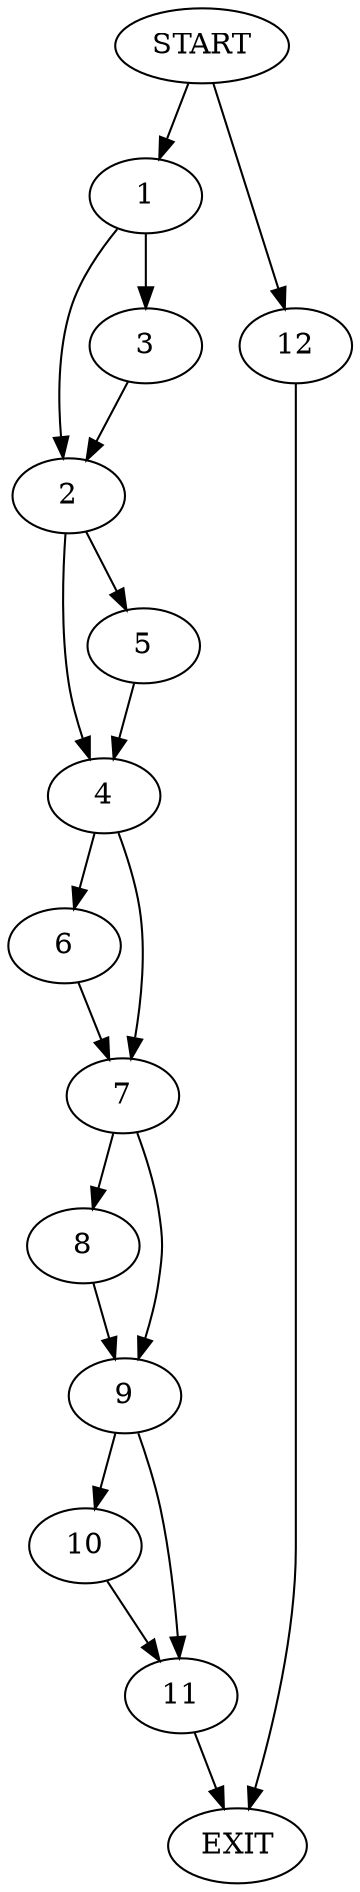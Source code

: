 digraph {
0 [label="START"]
13 [label="EXIT"]
0 -> 1
1 -> 2
1 -> 3
3 -> 2
2 -> 4
2 -> 5
5 -> 4
4 -> 6
4 -> 7
7 -> 8
7 -> 9
6 -> 7
8 -> 9
9 -> 10
9 -> 11
10 -> 11
11 -> 13
0 -> 12
12 -> 13
}
